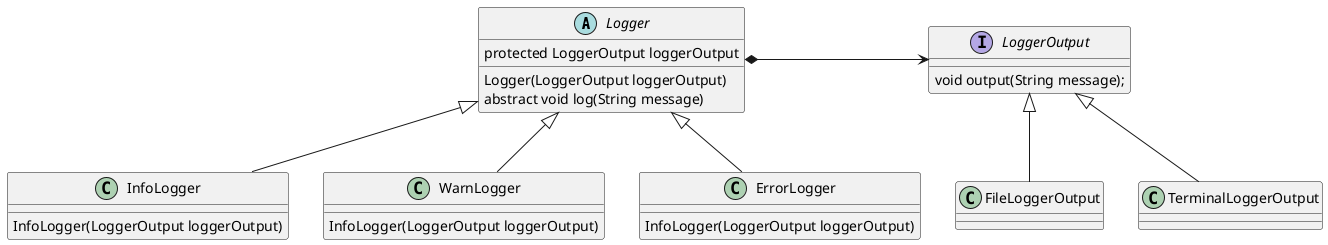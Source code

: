 @startuml
abstract class Logger {
    protected LoggerOutput loggerOutput
    Logger(LoggerOutput loggerOutput)
    abstract void log(String message)
}

interface LoggerOutput {
    void output(String message);
}

FileLoggerOutput -u-|> LoggerOutput
TerminalLoggerOutput -u-|> LoggerOutput

class InfoLogger {
    InfoLogger(LoggerOutput loggerOutput)
}

class WarnLogger {
    InfoLogger(LoggerOutput loggerOutput)
}

class ErrorLogger {
    InfoLogger(LoggerOutput loggerOutput)
}

InfoLogger -u-|>  Logger
WarnLogger -u-|>  Logger
ErrorLogger -u-|>  Logger

Logger *-r-> LoggerOutput
@enduml